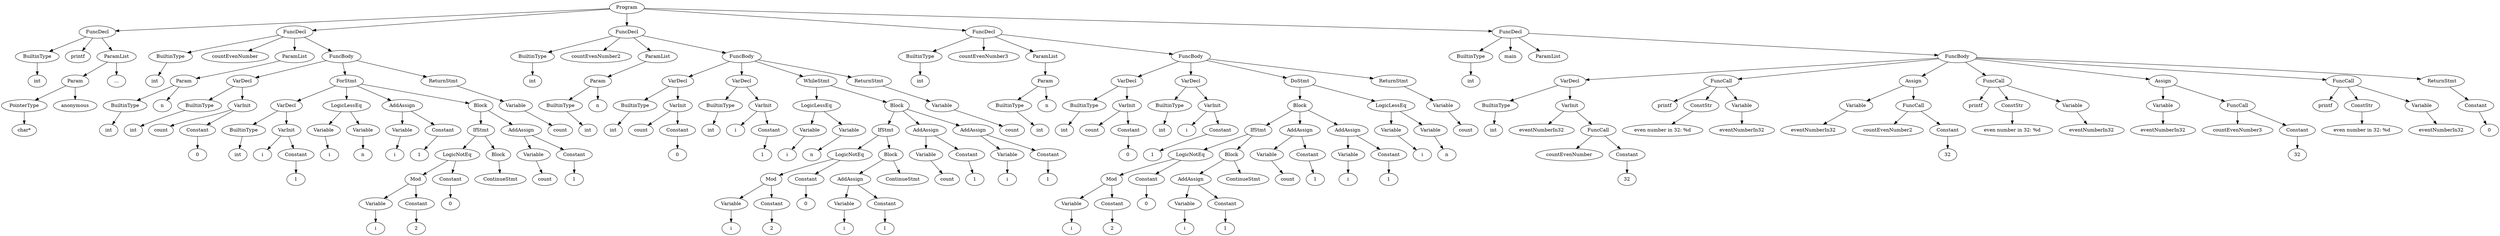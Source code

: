 digraph {
Program [label = Program]
Program -> FuncDecl_4863776976
FuncDecl_4863776976 [label = FuncDecl]
FuncDecl_4863776976 -> BuiltinType_4863776560
BuiltinType_4863776560 [label = BuiltinType]
"int_4863776560" [label = "int"]
BuiltinType_4863776560 -> "int_4863776560"
printf_4863776976[ label = printf]
FuncDecl_4863776976 -> printf_4863776976
FuncDecl_4863776976 -> ParamList_4863776928
ParamList_4863776928 [label = ParamList]
ParamList_4863776928 -> Param_4863776880
Param_4863776880 [label = Param]
Param_4863776880 -> PointerType_4863776816
PointerType_4863776816 [label = PointerType]
"char*_4863776816" [label = "char*"]
PointerType_4863776816 -> "char*_4863776816"
anonymous_4863776880 [label = anonymous]
Param_4863776880 -> anonymous_4863776880
"..._4863776928" [label = "..."]
ParamList_4863776928 -> "..._4863776928"
Program -> FuncDecl_4863776384
FuncDecl_4863776384 [label = FuncDecl]
FuncDecl_4863776384 -> BuiltinType_4863777040
BuiltinType_4863777040 [label = BuiltinType]
"int_4863777040" [label = "int"]
BuiltinType_4863777040 -> "int_4863777040"
countEvenNumber_4863776384[ label = countEvenNumber]
FuncDecl_4863776384 -> countEvenNumber_4863776384
FuncDecl_4863776384 -> ParamList_4863777280
ParamList_4863777280 [label = ParamList]
ParamList_4863777280 -> Param_4863777232
Param_4863777232 [label = Param]
Param_4863777232 -> BuiltinType_4863777136
BuiltinType_4863777136 [label = BuiltinType]
"int_4863777136" [label = "int"]
BuiltinType_4863777136 -> "int_4863777136"
n_4863777232 [label = n]
Param_4863777232 -> n_4863777232
FuncDecl_4863776384 -> FuncBody_4863362256
FuncBody_4863362256 [label = FuncBody]
FuncBody_4863362256 -> VarDecl_4863777744
VarDecl_4863777744 [label = VarDecl]
VarDecl_4863777744 -> BuiltinType_4863777504
BuiltinType_4863777504 [label = BuiltinType]
"int_4863777504" [label = "int"]
BuiltinType_4863777504 -> "int_4863777504"
VarDecl_4863777744 -> VarInit_4863777664
VarInit_4863777664 [label = VarInit]
count_4863777664 [label = count]
VarInit_4863777664 -> count_4863777664
VarInit_4863777664 -> Constant_4863777600
Constant_4863777600 [label = Constant]
int_4863777600 [label = "0"]
Constant_4863777600 -> int_4863777600
FuncBody_4863362256 -> ForStmt_4863776240
ForStmt_4863776240 [label = ForStmt]
ForStmt_4863776240 -> VarDecl_4863778016
VarDecl_4863778016 [label = VarDecl]
VarDecl_4863778016 -> BuiltinType_4863777776
BuiltinType_4863777776 [label = BuiltinType]
"int_4863777776" [label = "int"]
BuiltinType_4863777776 -> "int_4863777776"
VarDecl_4863778016 -> VarInit_4863777936
VarInit_4863777936 [label = VarInit]
i_4863777936 [label = i]
VarInit_4863777936 -> i_4863777936
VarInit_4863777936 -> Constant_4863777872
Constant_4863777872 [label = Constant]
int_4863777872 [label = "1"]
Constant_4863777872 -> int_4863777872
ForStmt_4863776240 -> LogicLessEq_4863778176
LogicLessEq_4863778176 [label = LogicLessEq]
LogicLessEq_4863778176 -> Variable_4863778080
Variable_4863778080 [label = Variable]
i_4863778080 [label = i]
Variable_4863778080 -> i_4863778080
LogicLessEq_4863778176 -> Variable_4863778144
Variable_4863778144 [label = Variable]
n_4863778144 [label = n]
Variable_4863778144 -> n_4863778144
ForStmt_4863776240 -> AddAssign_4863778336
AddAssign_4863778336 [label = AddAssign]
AddAssign_4863778336 -> Variable_4863778240
Variable_4863778240 [label = Variable]
i_4863778240 [label = i]
Variable_4863778240 -> i_4863778240
AddAssign_4863778336 -> Constant_4863778272
Constant_4863778272 [label = Constant]
int_4863778272 [label = "1"]
Constant_4863778272 -> int_4863778272
ForStmt_4863776240 -> Block_4863388896
Block_4863388896 [label = Block]
Block_4863388896 -> IfStmt_4863778720
IfStmt_4863778720 [label = IfStmt]
IfStmt_4863778720 -> LogicNotEq_4863778624
LogicNotEq_4863778624 [label = LogicNotEq]
LogicNotEq_4863778624 -> Mod_4863778528
Mod_4863778528 [label = Mod]
Mod_4863778528 -> Variable_4863778432
Variable_4863778432 [label = Variable]
i_4863778432 [label = i]
Variable_4863778432 -> i_4863778432
Mod_4863778528 -> Constant_4863778464
Constant_4863778464 [label = Constant]
int_4863778464 [label = "2"]
Constant_4863778464 -> int_4863778464
LogicNotEq_4863778624 -> Constant_4863778560
Constant_4863778560 [label = Constant]
int_4863778560 [label = "0"]
Constant_4863778560 -> int_4863778560
IfStmt_4863778720 -> Block_4863340704
Block_4863340704 [label = Block]
Block_4863340704 -> ContinueStmt_4863541104
ContinueStmt_4863541104 [label = ContinueStmt]
Block_4863388896 -> AddAssign_4863778848
AddAssign_4863778848 [label = AddAssign]
AddAssign_4863778848 -> Variable_4863778752
Variable_4863778752 [label = Variable]
count_4863778752 [label = count]
Variable_4863778752 -> count_4863778752
AddAssign_4863778848 -> Constant_4863778784
Constant_4863778784 [label = Constant]
int_4863778784 [label = "1"]
Constant_4863778784 -> int_4863778784
FuncBody_4863362256 -> ReturnStmt_4863550032
ReturnStmt_4863550032 [label = ReturnStmt]
ReturnStmt_4863550032 -> Variable_4863776320
Variable_4863776320 [label = Variable]
count_4863776320 [label = count]
Variable_4863776320 -> count_4863776320
Program -> FuncDecl_4863780992
FuncDecl_4863780992 [label = FuncDecl]
FuncDecl_4863780992 -> BuiltinType_4863778880
BuiltinType_4863778880 [label = BuiltinType]
"int_4863778880" [label = "int"]
BuiltinType_4863778880 -> "int_4863778880"
countEvenNumber2_4863780992[ label = countEvenNumber2]
FuncDecl_4863780992 -> countEvenNumber2_4863780992
FuncDecl_4863780992 -> ParamList_4863779120
ParamList_4863779120 [label = ParamList]
ParamList_4863779120 -> Param_4863779072
Param_4863779072 [label = Param]
Param_4863779072 -> BuiltinType_4863778976
BuiltinType_4863778976 [label = BuiltinType]
"int_4863778976" [label = "int"]
BuiltinType_4863778976 -> "int_4863778976"
n_4863779072 [label = n]
Param_4863779072 -> n_4863779072
FuncDecl_4863780992 -> FuncBody_4863780512
FuncBody_4863780512 [label = FuncBody]
FuncBody_4863780512 -> VarDecl_4863779440
VarDecl_4863779440 [label = VarDecl]
VarDecl_4863779440 -> BuiltinType_4863779200
BuiltinType_4863779200 [label = BuiltinType]
"int_4863779200" [label = "int"]
BuiltinType_4863779200 -> "int_4863779200"
VarDecl_4863779440 -> VarInit_4863779360
VarInit_4863779360 [label = VarInit]
count_4863779360 [label = count]
VarInit_4863779360 -> count_4863779360
VarInit_4863779360 -> Constant_4863779296
Constant_4863779296 [label = Constant]
int_4863779296 [label = "0"]
Constant_4863779296 -> int_4863779296
FuncBody_4863780512 -> VarDecl_4863779728
VarDecl_4863779728 [label = VarDecl]
VarDecl_4863779728 -> BuiltinType_4863779472
BuiltinType_4863779472 [label = BuiltinType]
"int_4863779472" [label = "int"]
BuiltinType_4863779472 -> "int_4863779472"
VarDecl_4863779728 -> VarInit_4863779632
VarInit_4863779632 [label = VarInit]
i_4863779632 [label = i]
VarInit_4863779632 -> i_4863779632
VarInit_4863779632 -> Constant_4863779568
Constant_4863779568 [label = Constant]
int_4863779568 [label = "1"]
Constant_4863779568 -> int_4863779568
FuncBody_4863780512 -> WhileStmt_4863780864
WhileStmt_4863780864 [label = WhileStmt]
WhileStmt_4863780864 -> LogicLessEq_4863779904
LogicLessEq_4863779904 [label = LogicLessEq]
LogicLessEq_4863779904 -> Variable_4863779808
Variable_4863779808 [label = Variable]
i_4863779808 [label = i]
Variable_4863779808 -> i_4863779808
LogicLessEq_4863779904 -> Variable_4863779872
Variable_4863779872 [label = Variable]
n_4863779872 [label = n]
Variable_4863779872 -> n_4863779872
WhileStmt_4863780864 -> Block_4863780656
Block_4863780656 [label = Block]
Block_4863780656 -> IfStmt_4863780480
IfStmt_4863780480 [label = IfStmt]
IfStmt_4863780480 -> LogicNotEq_4863780192
LogicNotEq_4863780192 [label = LogicNotEq]
LogicNotEq_4863780192 -> Mod_4863780096
Mod_4863780096 [label = Mod]
Mod_4863780096 -> Variable_4863780000
Variable_4863780000 [label = Variable]
i_4863780000 [label = i]
Variable_4863780000 -> i_4863780000
Mod_4863780096 -> Constant_4863780032
Constant_4863780032 [label = Constant]
int_4863780032 [label = "2"]
Constant_4863780032 -> int_4863780032
LogicNotEq_4863780192 -> Constant_4863780128
Constant_4863780128 [label = Constant]
int_4863780128 [label = "0"]
Constant_4863780128 -> int_4863780128
IfStmt_4863780480 -> Block_4863319792
Block_4863319792 [label = Block]
Block_4863319792 -> AddAssign_4863780384
AddAssign_4863780384 [label = AddAssign]
AddAssign_4863780384 -> Variable_4863780288
Variable_4863780288 [label = Variable]
i_4863780288 [label = i]
Variable_4863780288 -> i_4863780288
AddAssign_4863780384 -> Constant_4863780320
Constant_4863780320 [label = Constant]
int_4863780320 [label = "1"]
Constant_4863780320 -> int_4863780320
Block_4863319792 -> ContinueStmt_4863780416
ContinueStmt_4863780416 [label = ContinueStmt]
Block_4863780656 -> AddAssign_4863780624
AddAssign_4863780624 [label = AddAssign]
AddAssign_4863780624 -> Variable_4863780528
Variable_4863780528 [label = Variable]
count_4863780528 [label = count]
Variable_4863780528 -> count_4863780528
AddAssign_4863780624 -> Constant_4863780560
Constant_4863780560 [label = Constant]
int_4863780560 [label = "1"]
Constant_4863780560 -> int_4863780560
Block_4863780656 -> AddAssign_4863780800
AddAssign_4863780800 [label = AddAssign]
AddAssign_4863780800 -> Variable_4863780704
Variable_4863780704 [label = Variable]
i_4863780704 [label = i]
Variable_4863780704 -> i_4863780704
AddAssign_4863780800 -> Constant_4863780736
Constant_4863780736 [label = Constant]
int_4863780736 [label = "1"]
Constant_4863780736 -> int_4863780736
FuncBody_4863780512 -> ReturnStmt_4863779760
ReturnStmt_4863779760 [label = ReturnStmt]
ReturnStmt_4863779760 -> Variable_4863780960
Variable_4863780960 [label = Variable]
count_4863780960 [label = count]
Variable_4863780960 -> count_4863780960
Program -> FuncDecl_4863783232
FuncDecl_4863783232 [label = FuncDecl]
FuncDecl_4863783232 -> BuiltinType_4863781088
BuiltinType_4863781088 [label = BuiltinType]
"int_4863781088" [label = "int"]
BuiltinType_4863781088 -> "int_4863781088"
countEvenNumber3_4863783232[ label = countEvenNumber3]
FuncDecl_4863783232 -> countEvenNumber3_4863783232
FuncDecl_4863783232 -> ParamList_4863781328
ParamList_4863781328 [label = ParamList]
ParamList_4863781328 -> Param_4863781280
Param_4863781280 [label = Param]
Param_4863781280 -> BuiltinType_4863781184
BuiltinType_4863781184 [label = BuiltinType]
"int_4863781184" [label = "int"]
BuiltinType_4863781184 -> "int_4863781184"
n_4863781280 [label = n]
Param_4863781280 -> n_4863781280
FuncDecl_4863783232 -> FuncBody_4863782592
FuncBody_4863782592 [label = FuncBody]
FuncBody_4863782592 -> VarDecl_4863781664
VarDecl_4863781664 [label = VarDecl]
VarDecl_4863781664 -> BuiltinType_4863781408
BuiltinType_4863781408 [label = BuiltinType]
"int_4863781408" [label = "int"]
BuiltinType_4863781408 -> "int_4863781408"
VarDecl_4863781664 -> VarInit_4863781568
VarInit_4863781568 [label = VarInit]
count_4863781568 [label = count]
VarInit_4863781568 -> count_4863781568
VarInit_4863781568 -> Constant_4863781504
Constant_4863781504 [label = Constant]
int_4863781504 [label = "0"]
Constant_4863781504 -> int_4863781504
FuncBody_4863782592 -> VarDecl_4863781968
VarDecl_4863781968 [label = VarDecl]
VarDecl_4863781968 -> BuiltinType_4863781712
BuiltinType_4863781712 [label = BuiltinType]
"int_4863781712" [label = "int"]
BuiltinType_4863781712 -> "int_4863781712"
VarDecl_4863781968 -> VarInit_4863781872
VarInit_4863781872 [label = VarInit]
i_4863781872 [label = i]
VarInit_4863781872 -> i_4863781872
VarInit_4863781872 -> Constant_4863781808
Constant_4863781808 [label = Constant]
int_4863781808 [label = "1"]
Constant_4863781808 -> int_4863781808
FuncBody_4863782592 -> DoStmt_4863783104
DoStmt_4863783104 [label = DoStmt]
DoStmt_4863783104 -> Block_4863782736
Block_4863782736 [label = Block]
Block_4863782736 -> IfStmt_4863782560
IfStmt_4863782560 [label = IfStmt]
IfStmt_4863782560 -> LogicNotEq_4863782272
LogicNotEq_4863782272 [label = LogicNotEq]
LogicNotEq_4863782272 -> Mod_4863782176
Mod_4863782176 [label = Mod]
Mod_4863782176 -> Variable_4863782080
Variable_4863782080 [label = Variable]
i_4863782080 [label = i]
Variable_4863782080 -> i_4863782080
Mod_4863782176 -> Constant_4863782112
Constant_4863782112 [label = Constant]
int_4863782112 [label = "2"]
Constant_4863782112 -> int_4863782112
LogicNotEq_4863782272 -> Constant_4863782208
Constant_4863782208 [label = Constant]
int_4863782208 [label = "0"]
Constant_4863782208 -> int_4863782208
IfStmt_4863782560 -> Block_4863781696
Block_4863781696 [label = Block]
Block_4863781696 -> AddAssign_4863782464
AddAssign_4863782464 [label = AddAssign]
AddAssign_4863782464 -> Variable_4863782368
Variable_4863782368 [label = Variable]
i_4863782368 [label = i]
Variable_4863782368 -> i_4863782368
AddAssign_4863782464 -> Constant_4863782400
Constant_4863782400 [label = Constant]
int_4863782400 [label = "1"]
Constant_4863782400 -> int_4863782400
Block_4863781696 -> ContinueStmt_4863782496
ContinueStmt_4863782496 [label = ContinueStmt]
Block_4863782736 -> AddAssign_4863782704
AddAssign_4863782704 [label = AddAssign]
AddAssign_4863782704 -> Variable_4863782608
Variable_4863782608 [label = Variable]
count_4863782608 [label = count]
Variable_4863782608 -> count_4863782608
AddAssign_4863782704 -> Constant_4863782640
Constant_4863782640 [label = Constant]
int_4863782640 [label = "1"]
Constant_4863782640 -> int_4863782640
Block_4863782736 -> AddAssign_4863782880
AddAssign_4863782880 [label = AddAssign]
AddAssign_4863782880 -> Variable_4863782784
Variable_4863782784 [label = Variable]
i_4863782784 [label = i]
Variable_4863782784 -> i_4863782784
AddAssign_4863782880 -> Constant_4863782816
Constant_4863782816 [label = Constant]
int_4863782816 [label = "1"]
Constant_4863782816 -> int_4863782816
DoStmt_4863783104 -> LogicLessEq_4863783072
LogicLessEq_4863783072 [label = LogicLessEq]
LogicLessEq_4863783072 -> Variable_4863782976
Variable_4863782976 [label = Variable]
i_4863782976 [label = i]
Variable_4863782976 -> i_4863782976
LogicLessEq_4863783072 -> Variable_4863783040
Variable_4863783040 [label = Variable]
n_4863783040 [label = n]
Variable_4863783040 -> n_4863783040
FuncBody_4863782592 -> ReturnStmt_4863782000
ReturnStmt_4863782000 [label = ReturnStmt]
ReturnStmt_4863782000 -> Variable_4863783200
Variable_4863783200 [label = Variable]
count_4863783200 [label = count]
Variable_4863783200 -> count_4863783200
Program -> FuncDecl_4863785584
FuncDecl_4863785584 [label = FuncDecl]
FuncDecl_4863785584 -> BuiltinType_4863783296
BuiltinType_4863783296 [label = BuiltinType]
"int_4863783296" [label = "int"]
BuiltinType_4863783296 -> "int_4863783296"
main_4863785584[ label = main]
FuncDecl_4863785584 -> main_4863785584
FuncDecl_4863785584 -> ParamList_4863783392
ParamList_4863783392 [label = ParamList]
FuncDecl_4863785584 -> FuncBody_4863785568
FuncBody_4863785568 [label = FuncBody]
FuncBody_4863785568 -> VarDecl_4863783856
VarDecl_4863783856 [label = VarDecl]
VarDecl_4863783856 -> BuiltinType_4863783472
BuiltinType_4863783472 [label = BuiltinType]
"int_4863783472" [label = "int"]
BuiltinType_4863783472 -> "int_4863783472"
VarDecl_4863783856 -> VarInit_4863783760
VarInit_4863783760 [label = VarInit]
eventNumberIn32_4863783760 [label = eventNumberIn32]
VarInit_4863783760 -> eventNumberIn32_4863783760
VarInit_4863783760 -> FuncCall_4863783712
FuncCall_4863783712 [label = FuncCall]
countEvenNumber_4863783712[ label = countEvenNumber]
FuncCall_4863783712 -> countEvenNumber_4863783712
FuncCall_4863783712 -> Constant_4863783600
Constant_4863783600 [label = Constant]
int_4863783600 [label = "32"]
Constant_4863783600 -> int_4863783600
FuncBody_4863785568 -> FuncCall_4863784192
FuncCall_4863784192 [label = FuncCall]
printf_4863784192[ label = printf]
FuncCall_4863784192 -> printf_4863784192
FuncCall_4863784192 -> ConstStr_4863783968
ConstStr_4863783968 [label = ConstStr]
str_4863783968 [label = "even number in 32: %d"]
ConstStr_4863783968 -> str_4863783968
FuncCall_4863784192 -> Variable_4863784144
Variable_4863784144 [label = Variable]
eventNumberIn32_4863784144 [label = eventNumberIn32]
Variable_4863784144 -> eventNumberIn32_4863784144
FuncBody_4863785568 -> Assign_4863784480
Assign_4863784480 [label = Assign]
Assign_4863784480 -> Variable_4863784272
Variable_4863784272 [label = Variable]
eventNumberIn32_4863784272 [label = eventNumberIn32]
Variable_4863784272 -> eventNumberIn32_4863784272
Assign_4863784480 -> FuncCall_4863784432
FuncCall_4863784432 [label = FuncCall]
countEvenNumber2_4863784432[ label = countEvenNumber2]
FuncCall_4863784432 -> countEvenNumber2_4863784432
FuncCall_4863784432 -> Constant_4863784336
Constant_4863784336 [label = Constant]
int_4863784336 [label = "32"]
Constant_4863784336 -> int_4863784336
FuncBody_4863785568 -> FuncCall_4863784816
FuncCall_4863784816 [label = FuncCall]
printf_4863784816[ label = printf]
FuncCall_4863784816 -> printf_4863784816
FuncCall_4863784816 -> ConstStr_4863784608
ConstStr_4863784608 [label = ConstStr]
str_4863784608 [label = "even number in 32: %d"]
ConstStr_4863784608 -> str_4863784608
FuncCall_4863784816 -> Variable_4863784768
Variable_4863784768 [label = Variable]
eventNumberIn32_4863784768 [label = eventNumberIn32]
Variable_4863784768 -> eventNumberIn32_4863784768
FuncBody_4863785568 -> Assign_4863785104
Assign_4863785104 [label = Assign]
Assign_4863785104 -> Variable_4863784896
Variable_4863784896 [label = Variable]
eventNumberIn32_4863784896 [label = eventNumberIn32]
Variable_4863784896 -> eventNumberIn32_4863784896
Assign_4863785104 -> FuncCall_4863785056
FuncCall_4863785056 [label = FuncCall]
countEvenNumber3_4863785056[ label = countEvenNumber3]
FuncCall_4863785056 -> countEvenNumber3_4863785056
FuncCall_4863785056 -> Constant_4863784960
Constant_4863784960 [label = Constant]
int_4863784960 [label = "32"]
Constant_4863784960 -> int_4863784960
FuncBody_4863785568 -> FuncCall_4863785456
FuncCall_4863785456 [label = FuncCall]
printf_4863785456[ label = printf]
FuncCall_4863785456 -> printf_4863785456
FuncCall_4863785456 -> ConstStr_4863785232
ConstStr_4863785232 [label = ConstStr]
str_4863785232 [label = "even number in 32: %d"]
ConstStr_4863785232 -> str_4863785232
FuncCall_4863785456 -> Variable_4863785408
Variable_4863785408 [label = Variable]
eventNumberIn32_4863785408 [label = eventNumberIn32]
Variable_4863785408 -> eventNumberIn32_4863785408
FuncBody_4863785568 -> ReturnStmt_4863785360
ReturnStmt_4863785360 [label = ReturnStmt]
ReturnStmt_4863785360 -> Constant_4863785504
Constant_4863785504 [label = Constant]
int_4863785504 [label = "0"]
Constant_4863785504 -> int_4863785504
}
